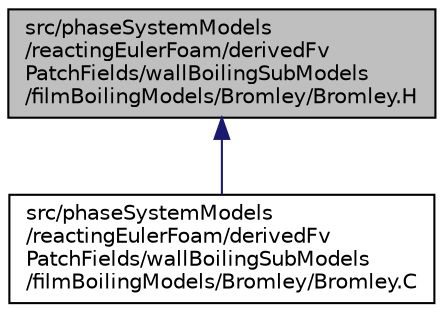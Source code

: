 digraph "src/phaseSystemModels/reactingEulerFoam/derivedFvPatchFields/wallBoilingSubModels/filmBoilingModels/Bromley/Bromley.H"
{
  bgcolor="transparent";
  edge [fontname="Helvetica",fontsize="10",labelfontname="Helvetica",labelfontsize="10"];
  node [fontname="Helvetica",fontsize="10",shape=record];
  Node1 [label="src/phaseSystemModels\l/reactingEulerFoam/derivedFv\lPatchFields/wallBoilingSubModels\l/filmBoilingModels/Bromley/Bromley.H",height=0.2,width=0.4,color="black", fillcolor="grey75", style="filled" fontcolor="black"];
  Node1 -> Node2 [dir="back",color="midnightblue",fontsize="10",style="solid",fontname="Helvetica"];
  Node2 [label="src/phaseSystemModels\l/reactingEulerFoam/derivedFv\lPatchFields/wallBoilingSubModels\l/filmBoilingModels/Bromley/Bromley.C",height=0.2,width=0.4,color="black",URL="$Bromley_8C.html"];
}
